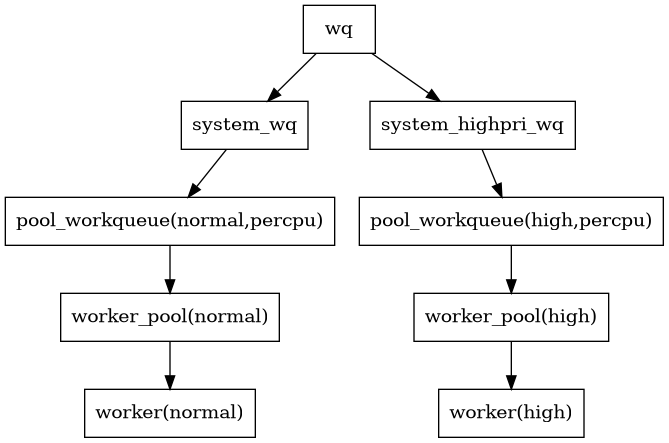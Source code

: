 @startuml "dot"
digraph topview {
    node [
        shape=box
    ]
    wq -> system_wq -> "pool_workqueue(normal,percpu)" -> "worker_pool(normal)" -> "worker(normal)"
    wq -> system_highpri_wq -> "pool_workqueue(high,percpu)" -> "worker_pool(high)" -> "worker(high)"
}
@enduml